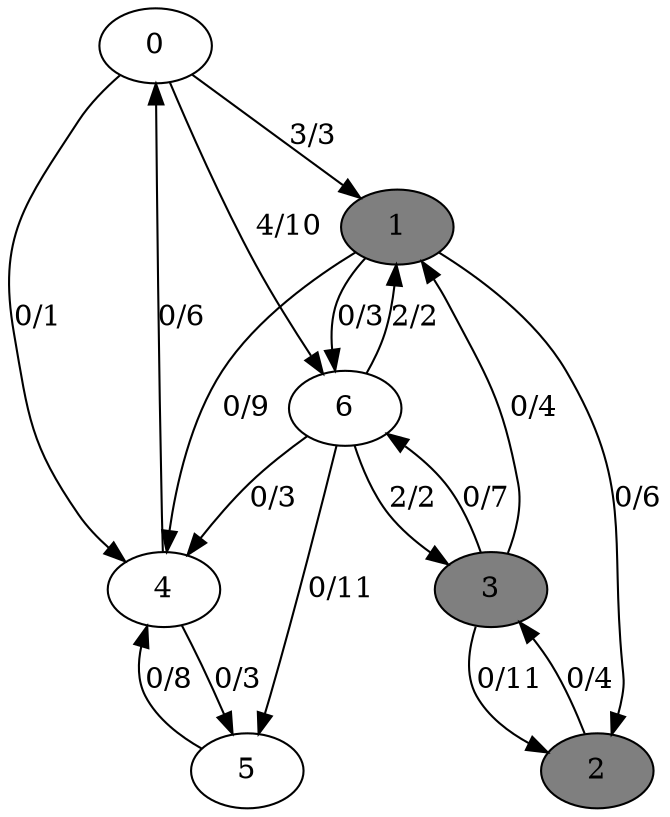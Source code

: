 digraph G {
	0[style=filled fillcolor=grey100];
	0->1[label ="3/3"] ;
	0->4[label ="0/1"] ;
	0->6[label ="4/10"] ;
	1[style=filled fillcolor=grey50];
	1->2[label ="0/6"] ;
	1->4[label ="0/9"] ;
	1->6[label ="0/3"] ;
	2[style=filled fillcolor=grey50];
	2->3[label ="0/4"] ;
	3[style=filled fillcolor=grey50];
	3->1[label ="0/4"] ;
	3->2[label ="0/11"] ;
	3->6[label ="0/7"] ;
	4[style=filled fillcolor=grey100];
	4->0[label ="0/6"] ;
	4->5[label ="0/3"] ;
	5[style=filled fillcolor=grey100];
	5->4[label ="0/8"] ;
	6[style=filled fillcolor=grey100];
	6->1[label ="2/2"] ;
	6->3[label ="2/2"] ;
	6->4[label ="0/3"] ;
	6->5[label ="0/11"] ;
}
